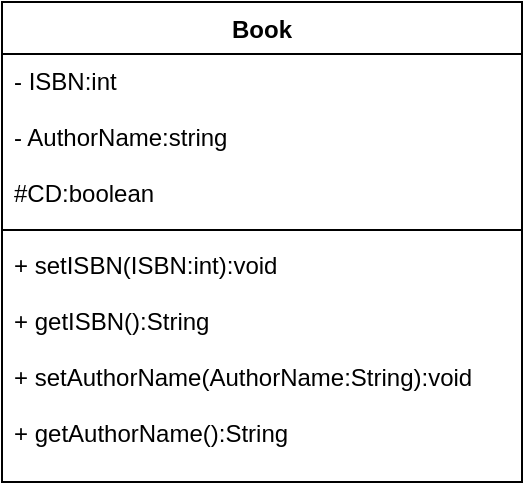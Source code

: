 <mxfile version="13.8.1" type="github">
  <diagram id="C5RBs43oDa-KdzZeNtuy" name="Page-1">
    <mxGraphModel dx="782" dy="478" grid="1" gridSize="10" guides="1" tooltips="1" connect="1" arrows="1" fold="1" page="1" pageScale="1" pageWidth="827" pageHeight="1169" math="0" shadow="0">
      <root>
        <mxCell id="WIyWlLk6GJQsqaUBKTNV-0" />
        <mxCell id="WIyWlLk6GJQsqaUBKTNV-1" parent="WIyWlLk6GJQsqaUBKTNV-0" />
        <mxCell id="PwGY34Mee31mx0nEOqV7-0" value="Book" style="swimlane;fontStyle=1;align=center;verticalAlign=top;childLayout=stackLayout;horizontal=1;startSize=26;horizontalStack=0;resizeParent=1;resizeParentMax=0;resizeLast=0;collapsible=1;marginBottom=0;" vertex="1" parent="WIyWlLk6GJQsqaUBKTNV-1">
          <mxGeometry x="250" y="240" width="260" height="240" as="geometry" />
        </mxCell>
        <mxCell id="PwGY34Mee31mx0nEOqV7-1" value="- ISBN:int&#xa;&#xa;- AuthorName:string&#xa;&#xa;#CD:boolean" style="text;strokeColor=none;fillColor=none;align=left;verticalAlign=top;spacingLeft=4;spacingRight=4;overflow=hidden;rotatable=0;points=[[0,0.5],[1,0.5]];portConstraint=eastwest;" vertex="1" parent="PwGY34Mee31mx0nEOqV7-0">
          <mxGeometry y="26" width="260" height="84" as="geometry" />
        </mxCell>
        <mxCell id="PwGY34Mee31mx0nEOqV7-2" value="" style="line;strokeWidth=1;fillColor=none;align=left;verticalAlign=middle;spacingTop=-1;spacingLeft=3;spacingRight=3;rotatable=0;labelPosition=right;points=[];portConstraint=eastwest;" vertex="1" parent="PwGY34Mee31mx0nEOqV7-0">
          <mxGeometry y="110" width="260" height="8" as="geometry" />
        </mxCell>
        <mxCell id="PwGY34Mee31mx0nEOqV7-3" value="+ setISBN(ISBN:int):void&#xa;&#xa;+ getISBN():String&#xa;&#xa;+ setAuthorName(AuthorName:String):void &#xa;&#xa;+ getAuthorName():String" style="text;strokeColor=none;fillColor=none;align=left;verticalAlign=top;spacingLeft=4;spacingRight=4;overflow=hidden;rotatable=0;points=[[0,0.5],[1,0.5]];portConstraint=eastwest;" vertex="1" parent="PwGY34Mee31mx0nEOqV7-0">
          <mxGeometry y="118" width="260" height="122" as="geometry" />
        </mxCell>
      </root>
    </mxGraphModel>
  </diagram>
</mxfile>
